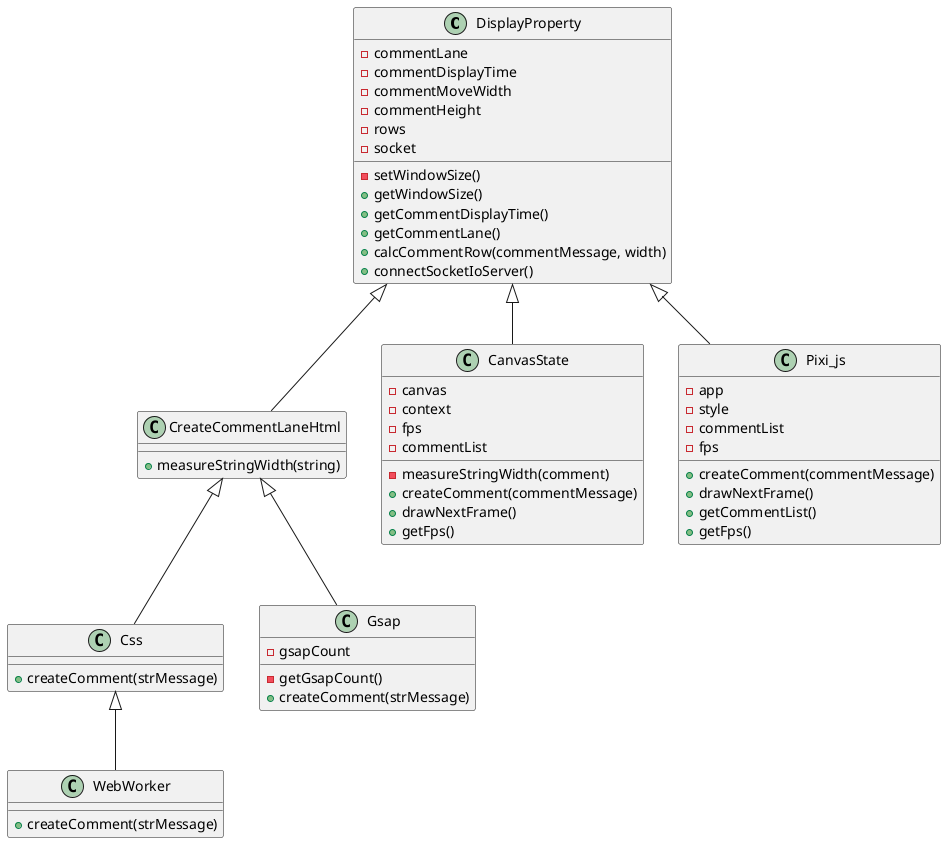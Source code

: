 @startuml

class DisplayProperty {
    -commentLane
    -commentDisplayTime
    -commentMoveWidth
    -commentHeight
    -rows
    -socket

    -setWindowSize()
    +getWindowSize()
    +getCommentDisplayTime()
    +getCommentLane()
    +calcCommentRow(commentMessage, width)
    +connectSocketIoServer()
}

class CreateCommentLaneHtml {
    +measureStringWidth(string)
}

class Css {
    +createComment(strMessage)
}

class Gsap {
    -gsapCount

    -getGsapCount()
    +createComment(strMessage)
}

class CanvasState {
    -canvas
    -context
    -fps
    -commentList

    -measureStringWidth(comment)
    +createComment(commentMessage)
    +drawNextFrame()
    +getFps()
}

class Pixi_js {
    -app
    -style
    -commentList
    -fps

    +createComment(commentMessage)
    +drawNextFrame()
    +getCommentList()
    +getFps()
}

class WebWorker {
    +createComment(strMessage)
}

DisplayProperty <|-- CreateCommentLaneHtml
DisplayProperty <|-- CanvasState
DisplayProperty <|-- Pixi_js
CreateCommentLaneHtml <|-- Css
CreateCommentLaneHtml <|-- Gsap
Css <|-- WebWorker
@enduml